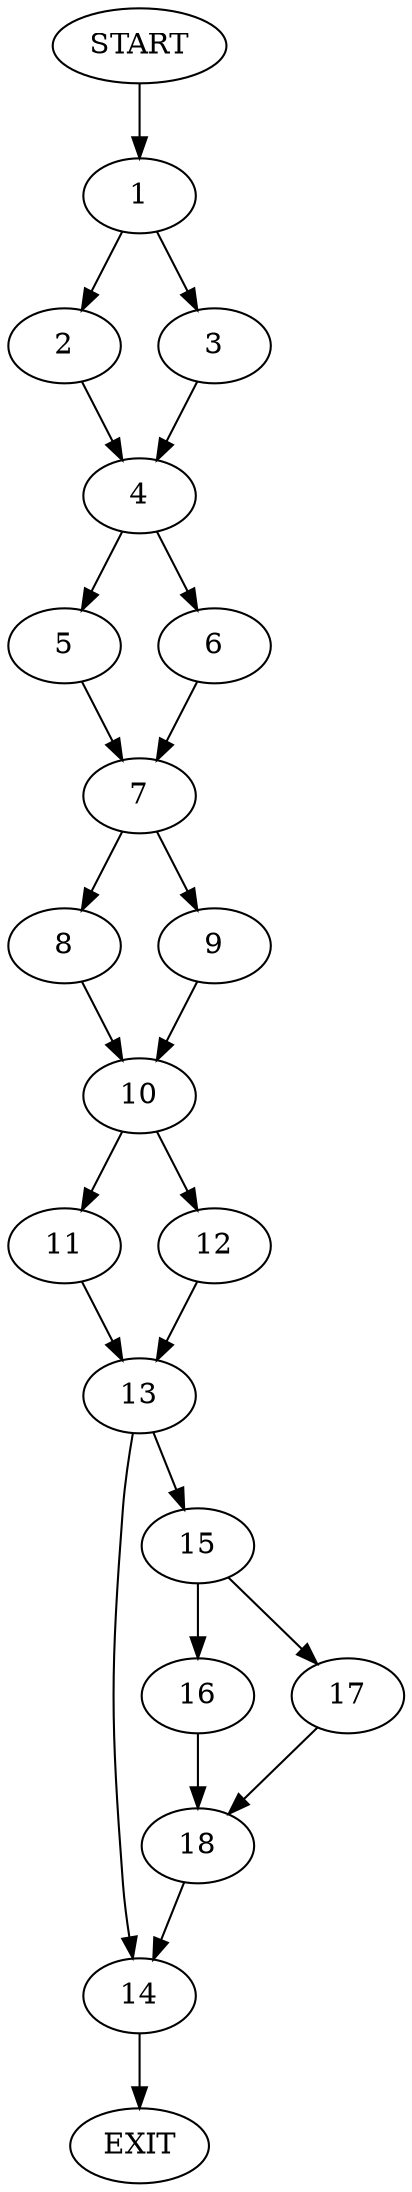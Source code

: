digraph {
0 [label="START"]
19 [label="EXIT"]
0 -> 1
1 -> 2
1 -> 3
2 -> 4
3 -> 4
4 -> 5
4 -> 6
5 -> 7
6 -> 7
7 -> 8
7 -> 9
8 -> 10
9 -> 10
10 -> 11
10 -> 12
12 -> 13
11 -> 13
13 -> 14
13 -> 15
15 -> 16
15 -> 17
14 -> 19
16 -> 18
17 -> 18
18 -> 14
}
